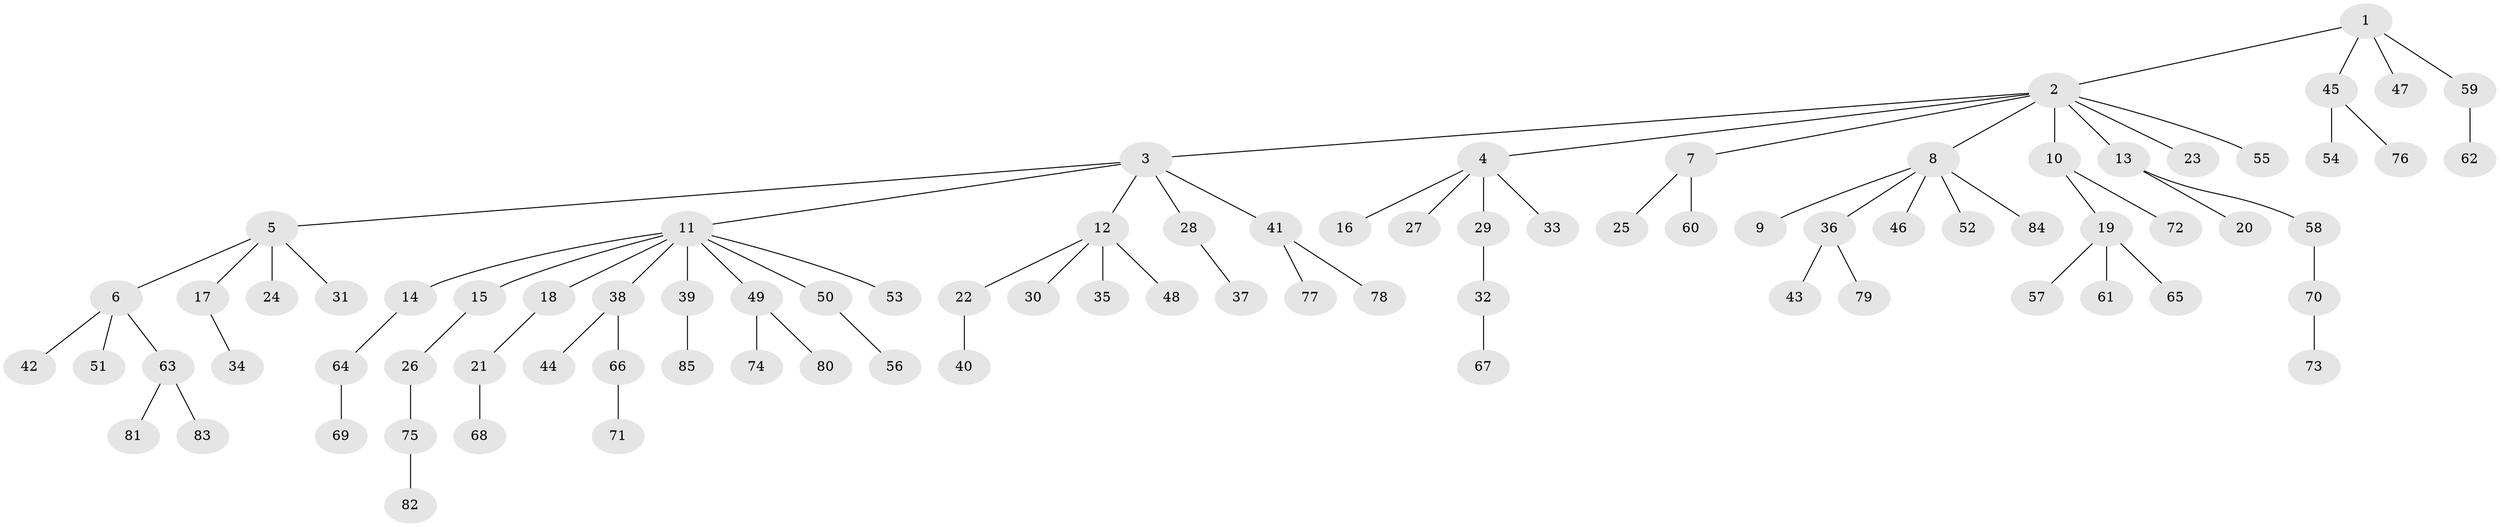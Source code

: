 // coarse degree distribution, {4: 0.047619047619047616, 8: 0.015873015873015872, 6: 0.015873015873015872, 5: 0.06349206349206349, 2: 0.19047619047619047, 1: 0.6190476190476191, 9: 0.015873015873015872, 3: 0.031746031746031744}
// Generated by graph-tools (version 1.1) at 2025/52/02/27/25 19:52:11]
// undirected, 85 vertices, 84 edges
graph export_dot {
graph [start="1"]
  node [color=gray90,style=filled];
  1;
  2;
  3;
  4;
  5;
  6;
  7;
  8;
  9;
  10;
  11;
  12;
  13;
  14;
  15;
  16;
  17;
  18;
  19;
  20;
  21;
  22;
  23;
  24;
  25;
  26;
  27;
  28;
  29;
  30;
  31;
  32;
  33;
  34;
  35;
  36;
  37;
  38;
  39;
  40;
  41;
  42;
  43;
  44;
  45;
  46;
  47;
  48;
  49;
  50;
  51;
  52;
  53;
  54;
  55;
  56;
  57;
  58;
  59;
  60;
  61;
  62;
  63;
  64;
  65;
  66;
  67;
  68;
  69;
  70;
  71;
  72;
  73;
  74;
  75;
  76;
  77;
  78;
  79;
  80;
  81;
  82;
  83;
  84;
  85;
  1 -- 2;
  1 -- 45;
  1 -- 47;
  1 -- 59;
  2 -- 3;
  2 -- 4;
  2 -- 7;
  2 -- 8;
  2 -- 10;
  2 -- 13;
  2 -- 23;
  2 -- 55;
  3 -- 5;
  3 -- 11;
  3 -- 12;
  3 -- 28;
  3 -- 41;
  4 -- 16;
  4 -- 27;
  4 -- 29;
  4 -- 33;
  5 -- 6;
  5 -- 17;
  5 -- 24;
  5 -- 31;
  6 -- 42;
  6 -- 51;
  6 -- 63;
  7 -- 25;
  7 -- 60;
  8 -- 9;
  8 -- 36;
  8 -- 46;
  8 -- 52;
  8 -- 84;
  10 -- 19;
  10 -- 72;
  11 -- 14;
  11 -- 15;
  11 -- 18;
  11 -- 38;
  11 -- 39;
  11 -- 49;
  11 -- 50;
  11 -- 53;
  12 -- 22;
  12 -- 30;
  12 -- 35;
  12 -- 48;
  13 -- 20;
  13 -- 58;
  14 -- 64;
  15 -- 26;
  17 -- 34;
  18 -- 21;
  19 -- 57;
  19 -- 61;
  19 -- 65;
  21 -- 68;
  22 -- 40;
  26 -- 75;
  28 -- 37;
  29 -- 32;
  32 -- 67;
  36 -- 43;
  36 -- 79;
  38 -- 44;
  38 -- 66;
  39 -- 85;
  41 -- 77;
  41 -- 78;
  45 -- 54;
  45 -- 76;
  49 -- 74;
  49 -- 80;
  50 -- 56;
  58 -- 70;
  59 -- 62;
  63 -- 81;
  63 -- 83;
  64 -- 69;
  66 -- 71;
  70 -- 73;
  75 -- 82;
}
